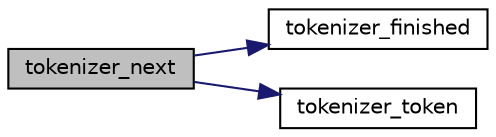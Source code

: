digraph G
{
  edge [fontname="Helvetica",fontsize="10",labelfontname="Helvetica",labelfontsize="10"];
  node [fontname="Helvetica",fontsize="10",shape=record];
  rankdir="LR";
  Node1 [label="tokenizer_next",height=0.2,width=0.4,color="black", fillcolor="grey75", style="filled" fontcolor="black"];
  Node1 -> Node2 [color="midnightblue",fontsize="10",style="solid",fontname="Helvetica"];
  Node2 [label="tokenizer_finished",height=0.2,width=0.4,color="black", fillcolor="white", style="filled",URL="$tokenizer_8c.html#a5c2310421eeccd03f6aee214ded8159b"];
  Node1 -> Node3 [color="midnightblue",fontsize="10",style="solid",fontname="Helvetica"];
  Node3 [label="tokenizer_token",height=0.2,width=0.4,color="black", fillcolor="white", style="filled",URL="$tokenizer_8c.html#aa49af21826f177d115a28db11be99c1d"];
}
